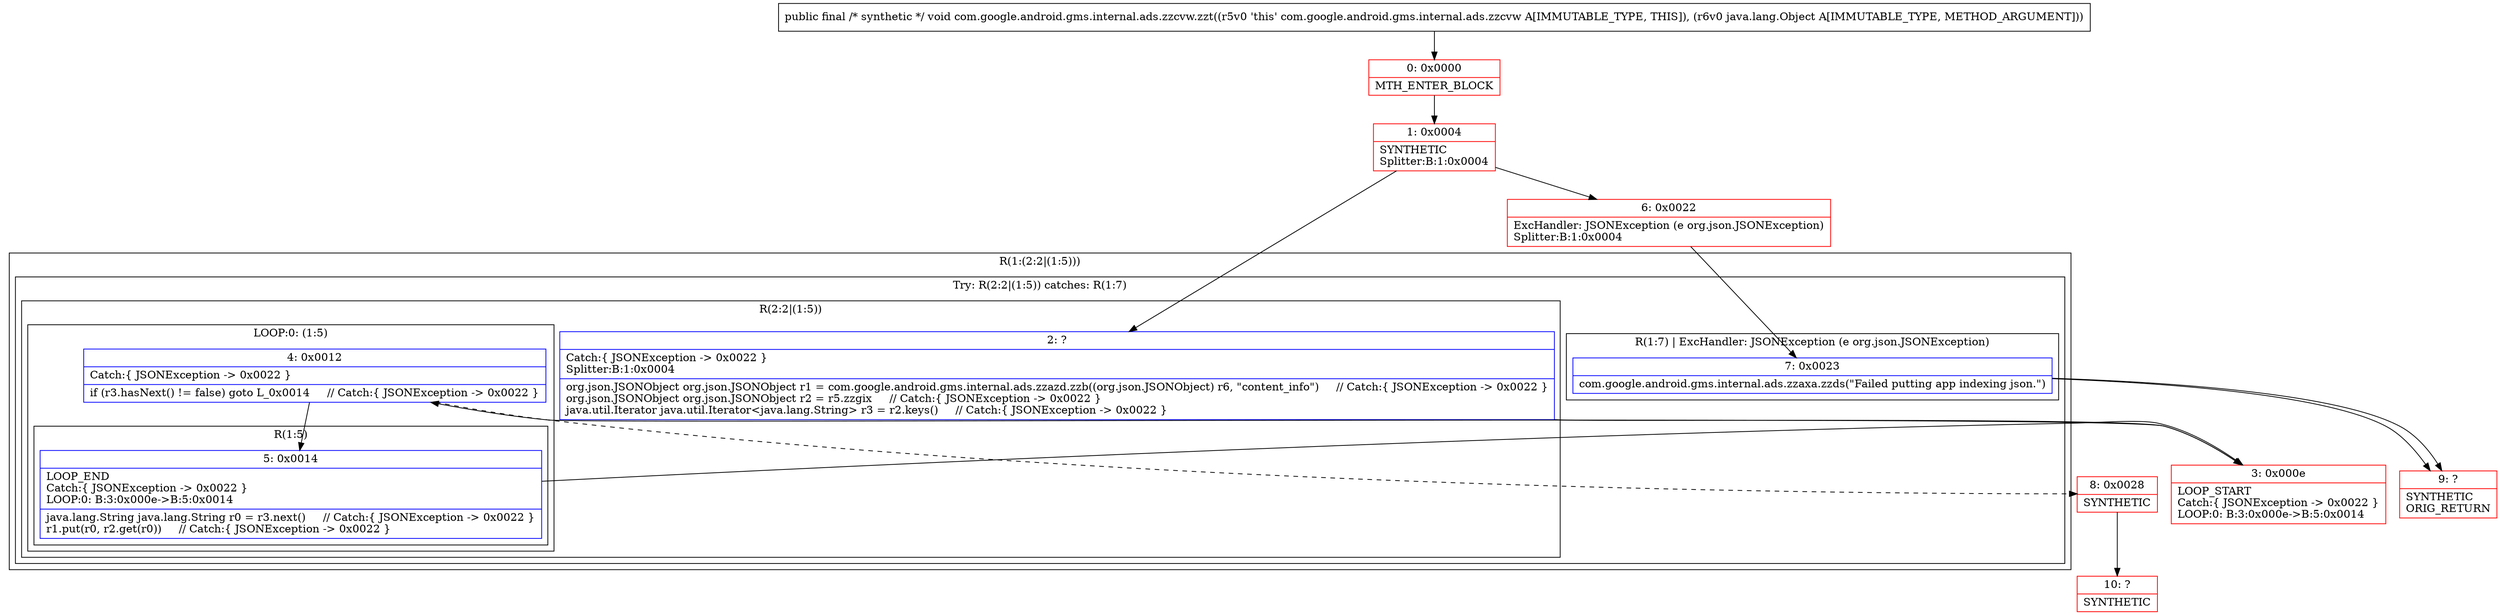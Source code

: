digraph "CFG forcom.google.android.gms.internal.ads.zzcvw.zzt(Ljava\/lang\/Object;)V" {
subgraph cluster_Region_2031608737 {
label = "R(1:(2:2|(1:5)))";
node [shape=record,color=blue];
subgraph cluster_TryCatchRegion_1660249558 {
label = "Try: R(2:2|(1:5)) catches: R(1:7)";
node [shape=record,color=blue];
subgraph cluster_Region_2112756388 {
label = "R(2:2|(1:5))";
node [shape=record,color=blue];
Node_2 [shape=record,label="{2\:\ ?|Catch:\{ JSONException \-\> 0x0022 \}\lSplitter:B:1:0x0004\l|org.json.JSONObject org.json.JSONObject r1 = com.google.android.gms.internal.ads.zzazd.zzb((org.json.JSONObject) r6, \"content_info\")     \/\/ Catch:\{ JSONException \-\> 0x0022 \}\lorg.json.JSONObject org.json.JSONObject r2 = r5.zzgix     \/\/ Catch:\{ JSONException \-\> 0x0022 \}\ljava.util.Iterator java.util.Iterator\<java.lang.String\> r3 = r2.keys()     \/\/ Catch:\{ JSONException \-\> 0x0022 \}\l}"];
subgraph cluster_LoopRegion_481309105 {
label = "LOOP:0: (1:5)";
node [shape=record,color=blue];
Node_4 [shape=record,label="{4\:\ 0x0012|Catch:\{ JSONException \-\> 0x0022 \}\l|if (r3.hasNext() != false) goto L_0x0014     \/\/ Catch:\{ JSONException \-\> 0x0022 \}\l}"];
subgraph cluster_Region_1496864805 {
label = "R(1:5)";
node [shape=record,color=blue];
Node_5 [shape=record,label="{5\:\ 0x0014|LOOP_END\lCatch:\{ JSONException \-\> 0x0022 \}\lLOOP:0: B:3:0x000e\-\>B:5:0x0014\l|java.lang.String java.lang.String r0 = r3.next()     \/\/ Catch:\{ JSONException \-\> 0x0022 \}\lr1.put(r0, r2.get(r0))     \/\/ Catch:\{ JSONException \-\> 0x0022 \}\l}"];
}
}
}
subgraph cluster_Region_2136337792 {
label = "R(1:7) | ExcHandler: JSONException (e org.json.JSONException)\l";
node [shape=record,color=blue];
Node_7 [shape=record,label="{7\:\ 0x0023|com.google.android.gms.internal.ads.zzaxa.zzds(\"Failed putting app indexing json.\")\l}"];
}
}
}
subgraph cluster_Region_2136337792 {
label = "R(1:7) | ExcHandler: JSONException (e org.json.JSONException)\l";
node [shape=record,color=blue];
Node_7 [shape=record,label="{7\:\ 0x0023|com.google.android.gms.internal.ads.zzaxa.zzds(\"Failed putting app indexing json.\")\l}"];
}
Node_0 [shape=record,color=red,label="{0\:\ 0x0000|MTH_ENTER_BLOCK\l}"];
Node_1 [shape=record,color=red,label="{1\:\ 0x0004|SYNTHETIC\lSplitter:B:1:0x0004\l}"];
Node_3 [shape=record,color=red,label="{3\:\ 0x000e|LOOP_START\lCatch:\{ JSONException \-\> 0x0022 \}\lLOOP:0: B:3:0x000e\-\>B:5:0x0014\l}"];
Node_6 [shape=record,color=red,label="{6\:\ 0x0022|ExcHandler: JSONException (e org.json.JSONException)\lSplitter:B:1:0x0004\l}"];
Node_8 [shape=record,color=red,label="{8\:\ 0x0028|SYNTHETIC\l}"];
Node_9 [shape=record,color=red,label="{9\:\ ?|SYNTHETIC\lORIG_RETURN\l}"];
Node_10 [shape=record,color=red,label="{10\:\ ?|SYNTHETIC\l}"];
MethodNode[shape=record,label="{public final \/* synthetic *\/ void com.google.android.gms.internal.ads.zzcvw.zzt((r5v0 'this' com.google.android.gms.internal.ads.zzcvw A[IMMUTABLE_TYPE, THIS]), (r6v0 java.lang.Object A[IMMUTABLE_TYPE, METHOD_ARGUMENT])) }"];
MethodNode -> Node_0;
Node_2 -> Node_3;
Node_4 -> Node_5;
Node_4 -> Node_8[style=dashed];
Node_5 -> Node_3;
Node_7 -> Node_9;
Node_7 -> Node_9;
Node_0 -> Node_1;
Node_1 -> Node_2;
Node_1 -> Node_6;
Node_3 -> Node_4;
Node_6 -> Node_7;
Node_8 -> Node_10;
}

